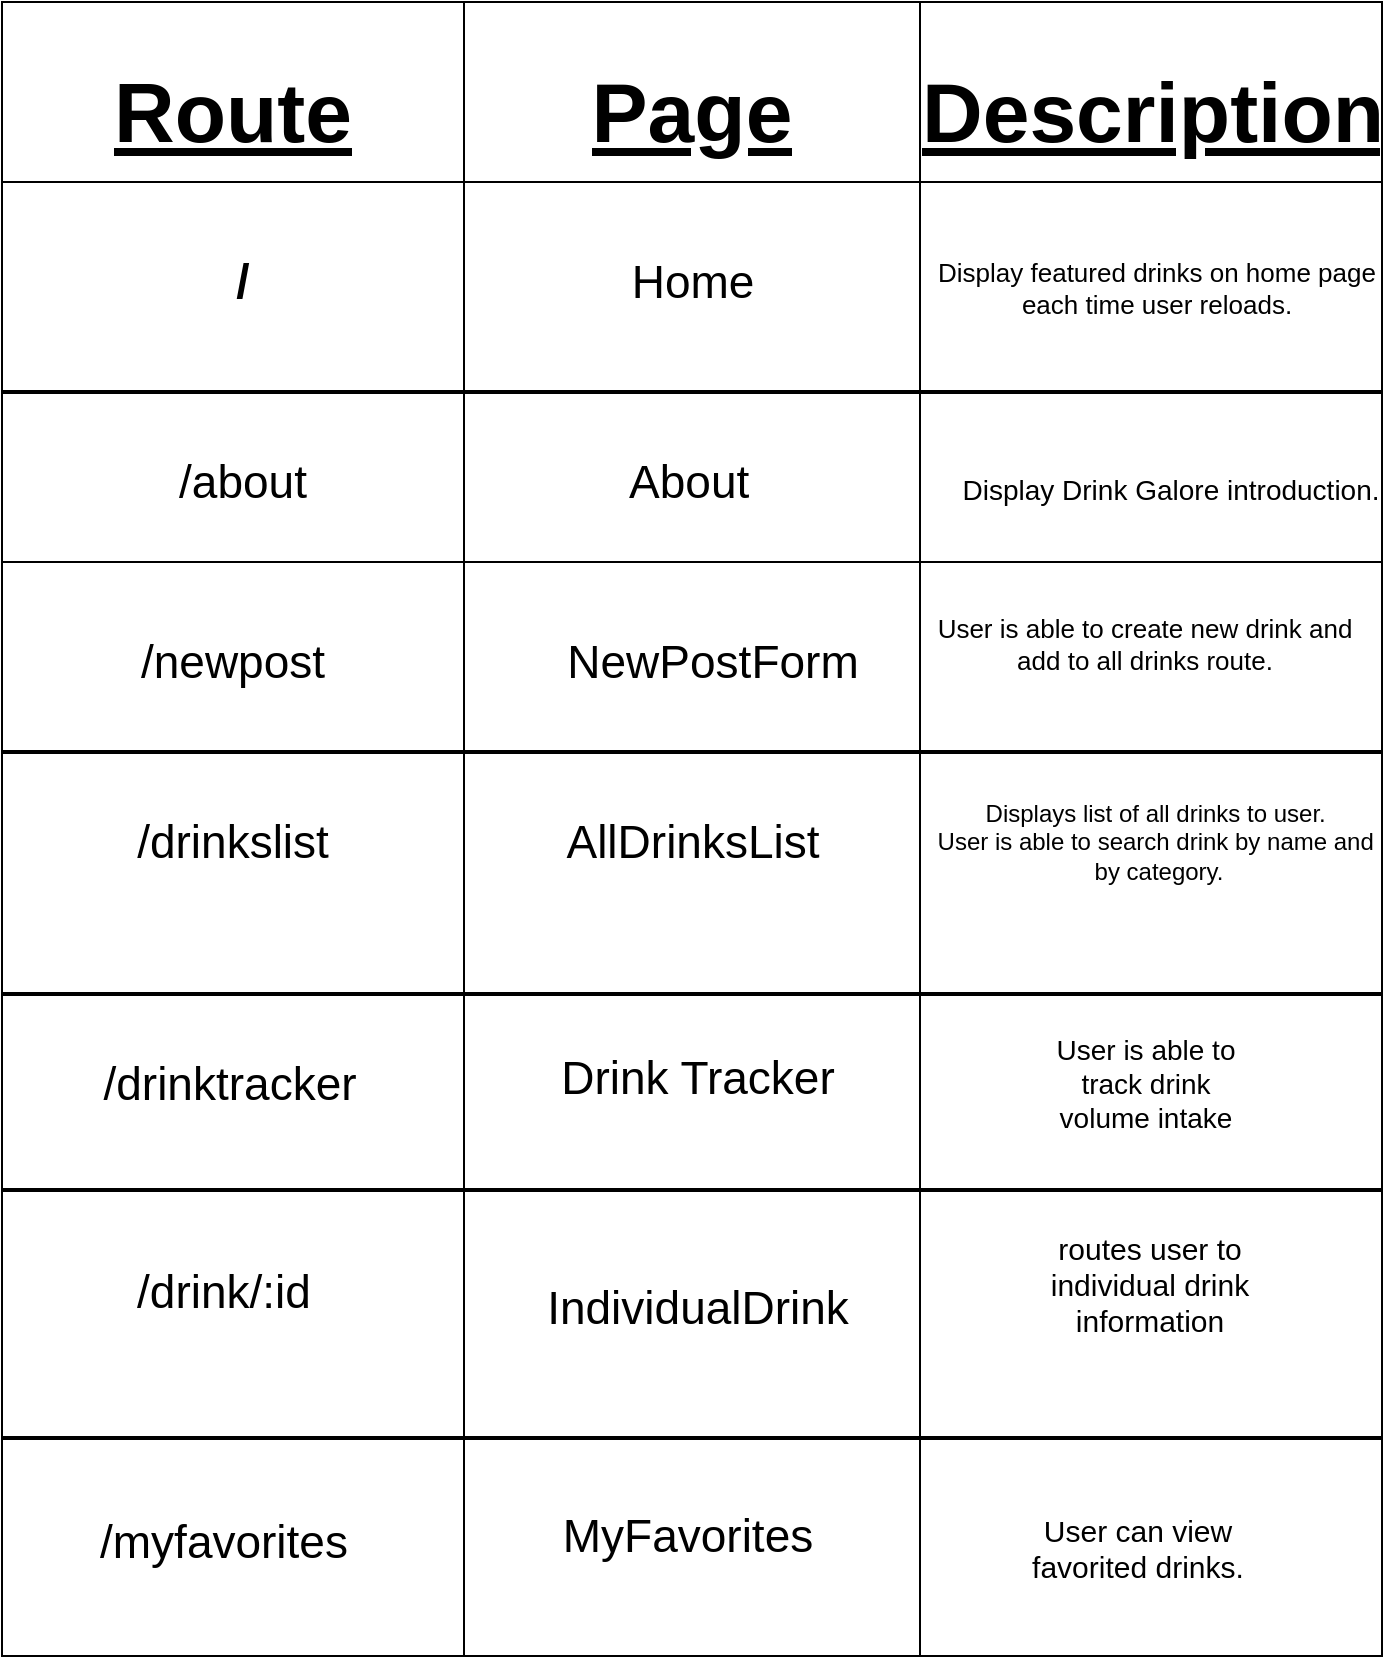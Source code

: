 <mxfile>
    <diagram id="KMcBjo04OGXmwL7UmeXN" name="Page-1">
        <mxGraphModel dx="932" dy="662" grid="0" gridSize="10" guides="1" tooltips="1" connect="1" arrows="1" fold="1" page="1" pageScale="1" pageWidth="850" pageHeight="1100" math="0" shadow="0">
            <root>
                <mxCell id="0"/>
                <mxCell id="1" parent="0"/>
                <mxCell id="3" value="" style="shape=table;html=1;whiteSpace=wrap;startSize=0;container=1;collapsible=0;childLayout=tableLayout;fontSize=21;" parent="1" vertex="1">
                    <mxGeometry x="60" y="180" width="690" height="827" as="geometry"/>
                </mxCell>
                <mxCell id="4" value="" style="shape=tableRow;horizontal=0;startSize=0;swimlaneHead=0;swimlaneBody=0;top=0;left=0;bottom=0;right=0;collapsible=0;dropTarget=0;fillColor=none;points=[[0,0.5],[1,0.5]];portConstraint=eastwest;" parent="3" vertex="1">
                    <mxGeometry width="690" height="90" as="geometry"/>
                </mxCell>
                <mxCell id="5" value="&lt;h1&gt;&lt;u&gt;&lt;b&gt;Route&lt;/b&gt;&lt;/u&gt;&lt;/h1&gt;" style="shape=partialRectangle;html=1;whiteSpace=wrap;connectable=0;fillColor=none;top=0;left=0;bottom=0;right=0;overflow=hidden;fontSize=21;" parent="4" vertex="1">
                    <mxGeometry width="231" height="90" as="geometry">
                        <mxRectangle width="231" height="90" as="alternateBounds"/>
                    </mxGeometry>
                </mxCell>
                <mxCell id="6" value="&lt;h1&gt;&lt;u&gt;&lt;b&gt;Page&lt;/b&gt;&lt;/u&gt;&lt;/h1&gt;" style="shape=partialRectangle;html=1;whiteSpace=wrap;connectable=0;fillColor=none;top=0;left=0;bottom=0;right=0;overflow=hidden;fontSize=21;" parent="4" vertex="1">
                    <mxGeometry x="231" width="228" height="90" as="geometry">
                        <mxRectangle width="228" height="90" as="alternateBounds"/>
                    </mxGeometry>
                </mxCell>
                <mxCell id="7" value="&lt;h1&gt;&lt;u&gt;&lt;b&gt;Description&lt;/b&gt;&lt;/u&gt;&lt;/h1&gt;" style="shape=partialRectangle;html=1;whiteSpace=wrap;connectable=0;fillColor=none;top=0;left=0;bottom=0;right=0;overflow=hidden;fontSize=21;" parent="4" vertex="1">
                    <mxGeometry x="459" width="231" height="90" as="geometry">
                        <mxRectangle width="231" height="90" as="alternateBounds"/>
                    </mxGeometry>
                </mxCell>
                <mxCell id="8" value="" style="shape=tableRow;horizontal=0;startSize=0;swimlaneHead=0;swimlaneBody=0;top=0;left=0;bottom=0;right=0;collapsible=0;dropTarget=0;fillColor=none;points=[[0,0.5],[1,0.5]];portConstraint=eastwest;" parent="3" vertex="1">
                    <mxGeometry y="90" width="690" height="190" as="geometry"/>
                </mxCell>
                <mxCell id="9" value="" style="shape=partialRectangle;html=1;whiteSpace=wrap;connectable=0;fillColor=none;top=0;left=0;bottom=0;right=0;overflow=hidden;" parent="8" vertex="1">
                    <mxGeometry width="231" height="190" as="geometry">
                        <mxRectangle width="231" height="190" as="alternateBounds"/>
                    </mxGeometry>
                </mxCell>
                <mxCell id="10" value="" style="shape=partialRectangle;html=1;whiteSpace=wrap;connectable=0;fillColor=none;top=0;left=0;bottom=0;right=0;overflow=hidden;" parent="8" vertex="1">
                    <mxGeometry x="231" width="228" height="190" as="geometry">
                        <mxRectangle width="228" height="190" as="alternateBounds"/>
                    </mxGeometry>
                </mxCell>
                <mxCell id="11" value="" style="shape=partialRectangle;html=1;whiteSpace=wrap;connectable=0;fillColor=none;top=0;left=0;bottom=0;right=0;overflow=hidden;" parent="8" vertex="1">
                    <mxGeometry x="459" width="231" height="190" as="geometry">
                        <mxRectangle width="231" height="190" as="alternateBounds"/>
                    </mxGeometry>
                </mxCell>
                <mxCell id="12" value="" style="shape=tableRow;horizontal=0;startSize=0;swimlaneHead=0;swimlaneBody=0;top=0;left=0;bottom=0;right=0;collapsible=0;dropTarget=0;fillColor=none;points=[[0,0.5],[1,0.5]];portConstraint=eastwest;" parent="3" vertex="1">
                    <mxGeometry y="280" width="690" height="547" as="geometry"/>
                </mxCell>
                <mxCell id="13" value="" style="shape=partialRectangle;html=1;whiteSpace=wrap;connectable=0;fillColor=none;top=0;left=0;bottom=0;right=0;overflow=hidden;" parent="12" vertex="1">
                    <mxGeometry width="231" height="547" as="geometry">
                        <mxRectangle width="231" height="547" as="alternateBounds"/>
                    </mxGeometry>
                </mxCell>
                <mxCell id="14" value="" style="shape=partialRectangle;html=1;whiteSpace=wrap;connectable=0;fillColor=none;top=0;left=0;bottom=0;right=0;overflow=hidden;" parent="12" vertex="1">
                    <mxGeometry x="231" width="228" height="547" as="geometry">
                        <mxRectangle width="228" height="547" as="alternateBounds"/>
                    </mxGeometry>
                </mxCell>
                <mxCell id="15" value="" style="shape=partialRectangle;html=1;whiteSpace=wrap;connectable=0;fillColor=none;top=0;left=0;bottom=0;right=0;overflow=hidden;pointerEvents=1;" parent="12" vertex="1">
                    <mxGeometry x="459" width="231" height="547" as="geometry">
                        <mxRectangle width="231" height="547" as="alternateBounds"/>
                    </mxGeometry>
                </mxCell>
                <mxCell id="17" value="" style="line;strokeWidth=2;html=1;" parent="1" vertex="1">
                    <mxGeometry x="60" y="370" width="690" height="10" as="geometry"/>
                </mxCell>
                <mxCell id="18" value="" style="line;strokeWidth=2;html=1;" parent="1" vertex="1">
                    <mxGeometry x="60" y="550" width="690" height="10" as="geometry"/>
                </mxCell>
                <mxCell id="19" value="/" style="text;strokeColor=none;fillColor=none;html=1;fontSize=24;fontStyle=1;verticalAlign=middle;align=center;" parent="1" vertex="1">
                    <mxGeometry x="130" y="300" width="100" height="40" as="geometry"/>
                </mxCell>
                <mxCell id="20" value="/about" style="text;html=1;align=center;verticalAlign=middle;resizable=0;points=[];autosize=1;strokeColor=none;fillColor=none;fontSize=23;" parent="1" vertex="1">
                    <mxGeometry x="135" y="400" width="90" height="40" as="geometry"/>
                </mxCell>
                <mxCell id="21" value="/newpost" style="text;html=1;align=center;verticalAlign=middle;resizable=0;points=[];autosize=1;strokeColor=none;fillColor=none;fontSize=23;" parent="1" vertex="1">
                    <mxGeometry x="120" y="490" width="110" height="40" as="geometry"/>
                </mxCell>
                <mxCell id="22" value="/drinkslist" style="text;html=1;align=center;verticalAlign=middle;resizable=0;points=[];autosize=1;strokeColor=none;fillColor=none;fontSize=23;" parent="1" vertex="1">
                    <mxGeometry x="118" y="580" width="114" height="40" as="geometry"/>
                </mxCell>
                <mxCell id="23" value="AllDrinksList" style="text;html=1;align=center;verticalAlign=middle;resizable=0;points=[];autosize=1;strokeColor=none;fillColor=none;fontSize=23;" parent="1" vertex="1">
                    <mxGeometry x="330" y="580" width="150" height="40" as="geometry"/>
                </mxCell>
                <mxCell id="24" value="NewPostForm" style="text;html=1;align=center;verticalAlign=middle;resizable=0;points=[];autosize=1;strokeColor=none;fillColor=none;fontSize=23;" parent="1" vertex="1">
                    <mxGeometry x="330" y="490" width="170" height="40" as="geometry"/>
                </mxCell>
                <mxCell id="25" value="&amp;nbsp; &amp;nbsp;About&lt;span style=&quot;white-space: pre;&quot;&gt;&#9;&lt;/span&gt;" style="text;html=1;align=center;verticalAlign=middle;resizable=0;points=[];autosize=1;strokeColor=none;fillColor=none;fontSize=23;" parent="1" vertex="1">
                    <mxGeometry x="340" y="400" width="130" height="40" as="geometry"/>
                </mxCell>
                <mxCell id="26" value="Home" style="text;html=1;align=center;verticalAlign=middle;resizable=0;points=[];autosize=1;strokeColor=none;fillColor=none;fontSize=23;" parent="1" vertex="1">
                    <mxGeometry x="365" y="300" width="80" height="40" as="geometry"/>
                </mxCell>
                <mxCell id="40" value="&lt;span style=&quot;font-size: 12px;&quot;&gt;Displays list of all drinks to user.&amp;nbsp;&lt;br style=&quot;font-size: 12px;&quot;&gt;User is able to search drink by name and&amp;nbsp;&lt;br style=&quot;font-size: 12px;&quot;&gt;by category.&lt;br style=&quot;font-size: 12px;&quot;&gt;&lt;/span&gt;" style="text;html=1;align=center;verticalAlign=middle;resizable=0;points=[];autosize=1;strokeColor=none;fillColor=none;fontSize=12;" parent="1" vertex="1">
                    <mxGeometry x="518" y="572.5" width="239" height="55" as="geometry"/>
                </mxCell>
                <mxCell id="41" value="User is able to create new drink and&lt;br style=&quot;font-size: 13px;&quot;&gt;add to all drinks route." style="text;html=1;align=center;verticalAlign=middle;resizable=0;points=[];autosize=1;strokeColor=none;fillColor=none;fontSize=13;" parent="1" vertex="1">
                    <mxGeometry x="518" y="479" width="225" height="43" as="geometry"/>
                </mxCell>
                <mxCell id="42" value="&lt;font style=&quot;font-size: 14px;&quot;&gt;Display Drink Galore introduction.&lt;/font&gt;" style="text;html=1;align=center;verticalAlign=middle;resizable=0;points=[];autosize=1;strokeColor=none;fillColor=none;fontSize=14;" parent="1" vertex="1">
                    <mxGeometry x="530" y="409" width="227" height="29" as="geometry"/>
                </mxCell>
                <mxCell id="43" value="&lt;span style=&quot;font-size: 13px;&quot;&gt;Display featured drinks on home page&lt;br style=&quot;font-size: 13px;&quot;&gt;each time user reloads.&lt;br style=&quot;font-size: 13px;&quot;&gt;&lt;/span&gt;" style="text;html=1;align=center;verticalAlign=middle;resizable=0;points=[];autosize=1;strokeColor=none;fillColor=none;fontSize=13;" parent="1" vertex="1">
                    <mxGeometry x="518" y="301" width="237" height="43" as="geometry"/>
                </mxCell>
                <mxCell id="44" value="" style="line;strokeWidth=2;html=1;" parent="1" vertex="1">
                    <mxGeometry x="60" y="671" width="690" height="10" as="geometry"/>
                </mxCell>
                <mxCell id="45" value="&lt;font style=&quot;font-size: 23px;&quot;&gt;/drinktracker&lt;/font&gt;" style="text;html=1;strokeColor=none;fillColor=none;align=center;verticalAlign=middle;whiteSpace=wrap;rounded=0;" parent="1" vertex="1">
                    <mxGeometry x="118" y="692" width="112" height="58" as="geometry"/>
                </mxCell>
                <mxCell id="47" value="&lt;font style=&quot;font-size: 23px;&quot;&gt;Drink Tracker&lt;/font&gt;" style="text;html=1;strokeColor=none;fillColor=none;align=center;verticalAlign=middle;whiteSpace=wrap;rounded=0;" parent="1" vertex="1">
                    <mxGeometry x="325" y="689" width="166" height="58" as="geometry"/>
                </mxCell>
                <mxCell id="48" value="&lt;font style=&quot;font-size: 14px;&quot;&gt;User is able to track drink volume intake&lt;/font&gt;" style="text;html=1;strokeColor=none;fillColor=none;align=center;verticalAlign=middle;whiteSpace=wrap;rounded=0;fontSize=14;" parent="1" vertex="1">
                    <mxGeometry x="576" y="692" width="112" height="58" as="geometry"/>
                </mxCell>
                <mxCell id="62" value="" style="line;strokeWidth=2;html=1;" parent="1" vertex="1">
                    <mxGeometry x="60" y="769" width="690" height="10" as="geometry"/>
                </mxCell>
                <mxCell id="77" value="&lt;span style=&quot;font-size: 23px;&quot;&gt;/drink/:id&lt;/span&gt;" style="text;html=1;strokeColor=none;fillColor=none;align=center;verticalAlign=middle;whiteSpace=wrap;rounded=0;" parent="1" vertex="1">
                    <mxGeometry x="100" y="796" width="142" height="58" as="geometry"/>
                </mxCell>
                <mxCell id="78" value="&lt;span style=&quot;font-size: 23px;&quot;&gt;IndividualDrink&lt;/span&gt;" style="text;html=1;strokeColor=none;fillColor=none;align=center;verticalAlign=middle;whiteSpace=wrap;rounded=0;" parent="1" vertex="1">
                    <mxGeometry x="352" y="804" width="112" height="58" as="geometry"/>
                </mxCell>
                <mxCell id="79" value="&lt;span style=&quot;font-size: 15px;&quot;&gt;routes user to individual drink information&lt;/span&gt;" style="text;html=1;strokeColor=none;fillColor=none;align=center;verticalAlign=middle;whiteSpace=wrap;rounded=0;fontSize=15;" parent="1" vertex="1">
                    <mxGeometry x="574" y="792" width="120" height="58" as="geometry"/>
                </mxCell>
                <mxCell id="80" value="" style="line;strokeWidth=2;html=1;" parent="1" vertex="1">
                    <mxGeometry x="60" y="893" width="690" height="10" as="geometry"/>
                </mxCell>
                <mxCell id="82" value="&lt;span style=&quot;font-size: 23px;&quot;&gt;/myfavorites&lt;/span&gt;" style="text;html=1;strokeColor=none;fillColor=none;align=center;verticalAlign=middle;whiteSpace=wrap;rounded=0;" parent="1" vertex="1">
                    <mxGeometry x="100" y="921" width="142" height="58" as="geometry"/>
                </mxCell>
                <mxCell id="83" value="&lt;span style=&quot;font-size: 23px;&quot;&gt;MyFavorites&lt;/span&gt;" style="text;html=1;strokeColor=none;fillColor=none;align=center;verticalAlign=middle;whiteSpace=wrap;rounded=0;" parent="1" vertex="1">
                    <mxGeometry x="332" y="918" width="142" height="58" as="geometry"/>
                </mxCell>
                <mxCell id="85" value="&lt;span style=&quot;font-size: 15px;&quot;&gt;User can view favorited drinks.&lt;/span&gt;" style="text;html=1;strokeColor=none;fillColor=none;align=center;verticalAlign=middle;whiteSpace=wrap;rounded=0;fontSize=15;" parent="1" vertex="1">
                    <mxGeometry x="568" y="924" width="120" height="58" as="geometry"/>
                </mxCell>
            </root>
        </mxGraphModel>
    </diagram>
</mxfile>
